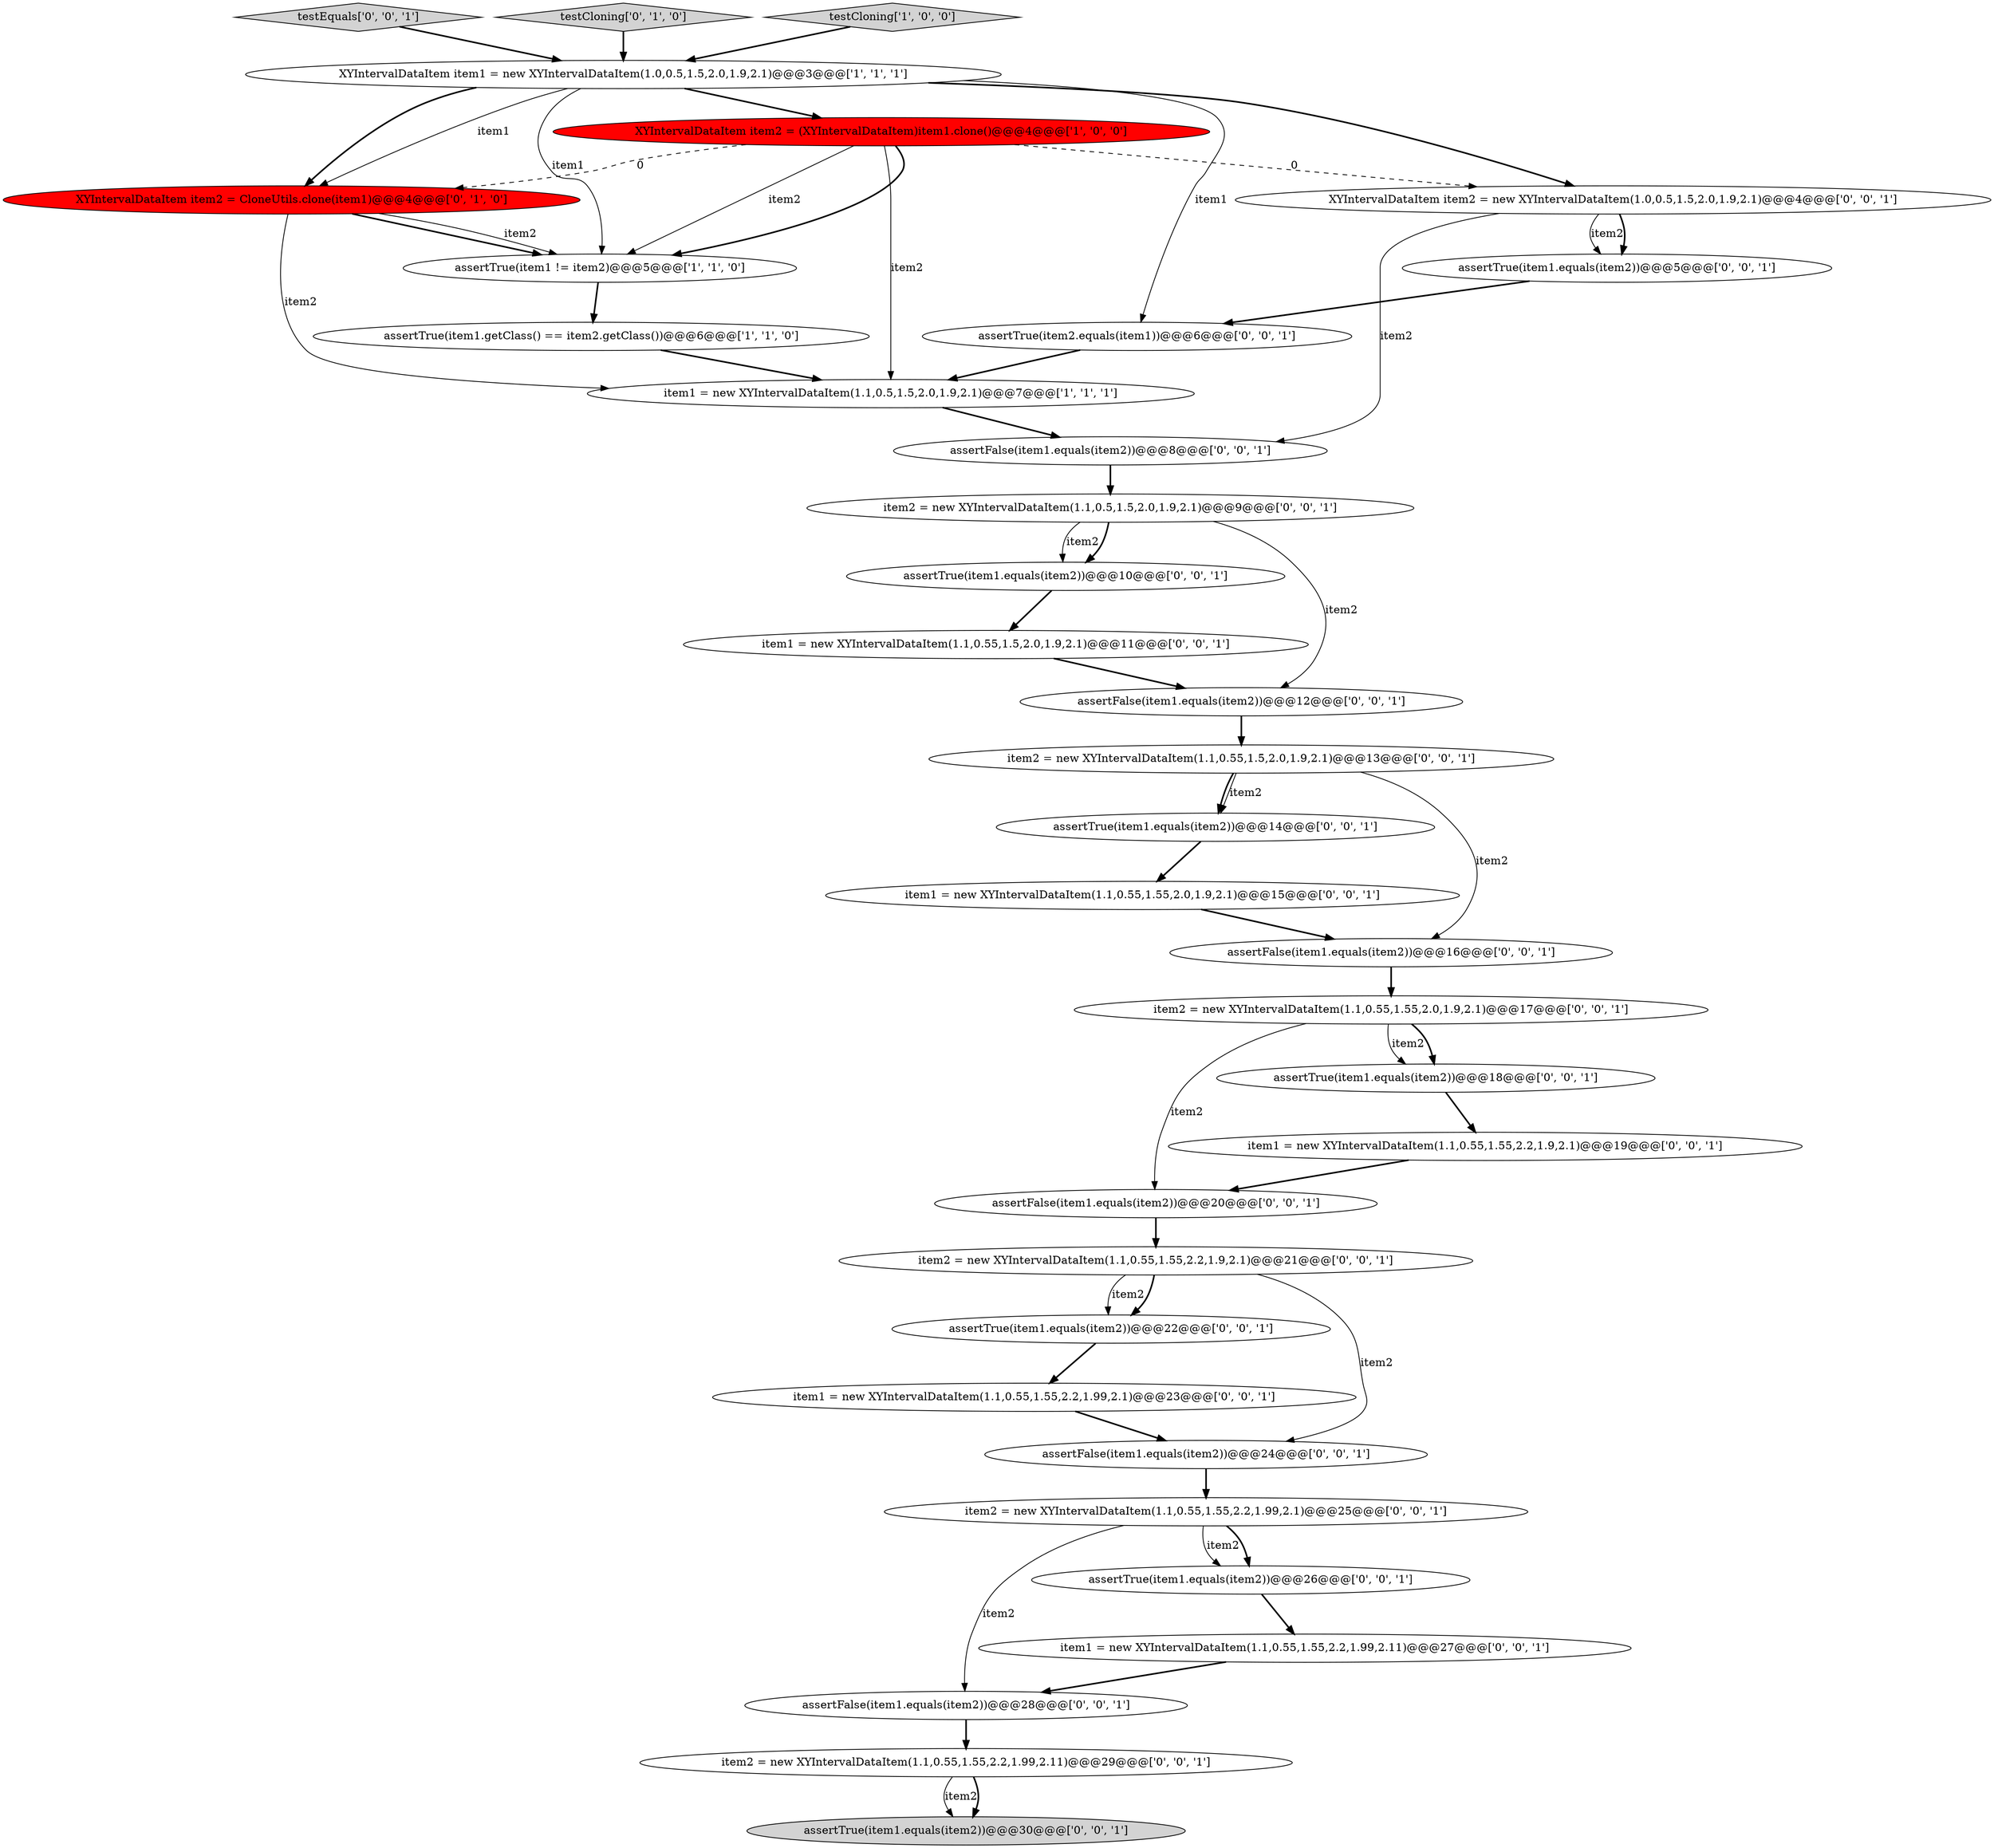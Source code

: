 digraph {
12 [style = filled, label = "item1 = new XYIntervalDataItem(1.1,0.55,1.55,2.2,1.99,2.1)@@@23@@@['0', '0', '1']", fillcolor = white, shape = ellipse image = "AAA0AAABBB3BBB"];
22 [style = filled, label = "assertFalse(item1.equals(item2))@@@28@@@['0', '0', '1']", fillcolor = white, shape = ellipse image = "AAA0AAABBB3BBB"];
24 [style = filled, label = "testEquals['0', '0', '1']", fillcolor = lightgray, shape = diamond image = "AAA0AAABBB3BBB"];
3 [style = filled, label = "XYIntervalDataItem item1 = new XYIntervalDataItem(1.0,0.5,1.5,2.0,1.9,2.1)@@@3@@@['1', '1', '1']", fillcolor = white, shape = ellipse image = "AAA0AAABBB1BBB"];
30 [style = filled, label = "item1 = new XYIntervalDataItem(1.1,0.55,1.5,2.0,1.9,2.1)@@@11@@@['0', '0', '1']", fillcolor = white, shape = ellipse image = "AAA0AAABBB3BBB"];
11 [style = filled, label = "item2 = new XYIntervalDataItem(1.1,0.55,1.55,2.0,1.9,2.1)@@@17@@@['0', '0', '1']", fillcolor = white, shape = ellipse image = "AAA0AAABBB3BBB"];
6 [style = filled, label = "XYIntervalDataItem item2 = CloneUtils.clone(item1)@@@4@@@['0', '1', '0']", fillcolor = red, shape = ellipse image = "AAA1AAABBB2BBB"];
7 [style = filled, label = "testCloning['0', '1', '0']", fillcolor = lightgray, shape = diamond image = "AAA0AAABBB2BBB"];
18 [style = filled, label = "item1 = new XYIntervalDataItem(1.1,0.55,1.55,2.2,1.9,2.1)@@@19@@@['0', '0', '1']", fillcolor = white, shape = ellipse image = "AAA0AAABBB3BBB"];
14 [style = filled, label = "assertFalse(item1.equals(item2))@@@20@@@['0', '0', '1']", fillcolor = white, shape = ellipse image = "AAA0AAABBB3BBB"];
4 [style = filled, label = "item1 = new XYIntervalDataItem(1.1,0.5,1.5,2.0,1.9,2.1)@@@7@@@['1', '1', '1']", fillcolor = white, shape = ellipse image = "AAA0AAABBB1BBB"];
1 [style = filled, label = "assertTrue(item1.getClass() == item2.getClass())@@@6@@@['1', '1', '0']", fillcolor = white, shape = ellipse image = "AAA0AAABBB1BBB"];
15 [style = filled, label = "assertFalse(item1.equals(item2))@@@12@@@['0', '0', '1']", fillcolor = white, shape = ellipse image = "AAA0AAABBB3BBB"];
8 [style = filled, label = "item2 = new XYIntervalDataItem(1.1,0.55,1.55,2.2,1.99,2.1)@@@25@@@['0', '0', '1']", fillcolor = white, shape = ellipse image = "AAA0AAABBB3BBB"];
21 [style = filled, label = "assertFalse(item1.equals(item2))@@@16@@@['0', '0', '1']", fillcolor = white, shape = ellipse image = "AAA0AAABBB3BBB"];
31 [style = filled, label = "assertTrue(item1.equals(item2))@@@14@@@['0', '0', '1']", fillcolor = white, shape = ellipse image = "AAA0AAABBB3BBB"];
16 [style = filled, label = "assertFalse(item1.equals(item2))@@@8@@@['0', '0', '1']", fillcolor = white, shape = ellipse image = "AAA0AAABBB3BBB"];
10 [style = filled, label = "assertTrue(item1.equals(item2))@@@18@@@['0', '0', '1']", fillcolor = white, shape = ellipse image = "AAA0AAABBB3BBB"];
27 [style = filled, label = "assertFalse(item1.equals(item2))@@@24@@@['0', '0', '1']", fillcolor = white, shape = ellipse image = "AAA0AAABBB3BBB"];
23 [style = filled, label = "assertTrue(item1.equals(item2))@@@10@@@['0', '0', '1']", fillcolor = white, shape = ellipse image = "AAA0AAABBB3BBB"];
34 [style = filled, label = "assertTrue(item1.equals(item2))@@@22@@@['0', '0', '1']", fillcolor = white, shape = ellipse image = "AAA0AAABBB3BBB"];
17 [style = filled, label = "item2 = new XYIntervalDataItem(1.1,0.55,1.55,2.2,1.9,2.1)@@@21@@@['0', '0', '1']", fillcolor = white, shape = ellipse image = "AAA0AAABBB3BBB"];
29 [style = filled, label = "assertTrue(item2.equals(item1))@@@6@@@['0', '0', '1']", fillcolor = white, shape = ellipse image = "AAA0AAABBB3BBB"];
32 [style = filled, label = "item2 = new XYIntervalDataItem(1.1,0.55,1.55,2.2,1.99,2.11)@@@29@@@['0', '0', '1']", fillcolor = white, shape = ellipse image = "AAA0AAABBB3BBB"];
33 [style = filled, label = "assertTrue(item1.equals(item2))@@@30@@@['0', '0', '1']", fillcolor = lightgray, shape = ellipse image = "AAA0AAABBB3BBB"];
19 [style = filled, label = "XYIntervalDataItem item2 = new XYIntervalDataItem(1.0,0.5,1.5,2.0,1.9,2.1)@@@4@@@['0', '0', '1']", fillcolor = white, shape = ellipse image = "AAA0AAABBB3BBB"];
26 [style = filled, label = "assertTrue(item1.equals(item2))@@@26@@@['0', '0', '1']", fillcolor = white, shape = ellipse image = "AAA0AAABBB3BBB"];
13 [style = filled, label = "item2 = new XYIntervalDataItem(1.1,0.5,1.5,2.0,1.9,2.1)@@@9@@@['0', '0', '1']", fillcolor = white, shape = ellipse image = "AAA0AAABBB3BBB"];
25 [style = filled, label = "item1 = new XYIntervalDataItem(1.1,0.55,1.55,2.0,1.9,2.1)@@@15@@@['0', '0', '1']", fillcolor = white, shape = ellipse image = "AAA0AAABBB3BBB"];
28 [style = filled, label = "item1 = new XYIntervalDataItem(1.1,0.55,1.55,2.2,1.99,2.11)@@@27@@@['0', '0', '1']", fillcolor = white, shape = ellipse image = "AAA0AAABBB3BBB"];
0 [style = filled, label = "XYIntervalDataItem item2 = (XYIntervalDataItem)item1.clone()@@@4@@@['1', '0', '0']", fillcolor = red, shape = ellipse image = "AAA1AAABBB1BBB"];
5 [style = filled, label = "testCloning['1', '0', '0']", fillcolor = lightgray, shape = diamond image = "AAA0AAABBB1BBB"];
2 [style = filled, label = "assertTrue(item1 != item2)@@@5@@@['1', '1', '0']", fillcolor = white, shape = ellipse image = "AAA0AAABBB1BBB"];
20 [style = filled, label = "assertTrue(item1.equals(item2))@@@5@@@['0', '0', '1']", fillcolor = white, shape = ellipse image = "AAA0AAABBB3BBB"];
9 [style = filled, label = "item2 = new XYIntervalDataItem(1.1,0.55,1.5,2.0,1.9,2.1)@@@13@@@['0', '0', '1']", fillcolor = white, shape = ellipse image = "AAA0AAABBB3BBB"];
5->3 [style = bold, label=""];
19->20 [style = solid, label="item2"];
10->18 [style = bold, label=""];
13->23 [style = solid, label="item2"];
17->27 [style = solid, label="item2"];
1->4 [style = bold, label=""];
16->13 [style = bold, label=""];
29->4 [style = bold, label=""];
11->10 [style = solid, label="item2"];
31->25 [style = bold, label=""];
0->2 [style = solid, label="item2"];
23->30 [style = bold, label=""];
19->16 [style = solid, label="item2"];
20->29 [style = bold, label=""];
2->1 [style = bold, label=""];
9->31 [style = bold, label=""];
0->19 [style = dashed, label="0"];
19->20 [style = bold, label=""];
0->2 [style = bold, label=""];
0->6 [style = dashed, label="0"];
32->33 [style = solid, label="item2"];
8->26 [style = solid, label="item2"];
6->4 [style = solid, label="item2"];
3->6 [style = bold, label=""];
14->17 [style = bold, label=""];
22->32 [style = bold, label=""];
0->4 [style = solid, label="item2"];
34->12 [style = bold, label=""];
32->33 [style = bold, label=""];
7->3 [style = bold, label=""];
3->0 [style = bold, label=""];
3->29 [style = solid, label="item1"];
6->2 [style = bold, label=""];
17->34 [style = solid, label="item2"];
17->34 [style = bold, label=""];
3->6 [style = solid, label="item1"];
3->19 [style = bold, label=""];
21->11 [style = bold, label=""];
15->9 [style = bold, label=""];
11->10 [style = bold, label=""];
9->21 [style = solid, label="item2"];
8->22 [style = solid, label="item2"];
13->23 [style = bold, label=""];
6->2 [style = solid, label="item2"];
9->31 [style = solid, label="item2"];
3->2 [style = solid, label="item1"];
13->15 [style = solid, label="item2"];
26->28 [style = bold, label=""];
11->14 [style = solid, label="item2"];
12->27 [style = bold, label=""];
18->14 [style = bold, label=""];
27->8 [style = bold, label=""];
24->3 [style = bold, label=""];
28->22 [style = bold, label=""];
4->16 [style = bold, label=""];
25->21 [style = bold, label=""];
30->15 [style = bold, label=""];
8->26 [style = bold, label=""];
}
